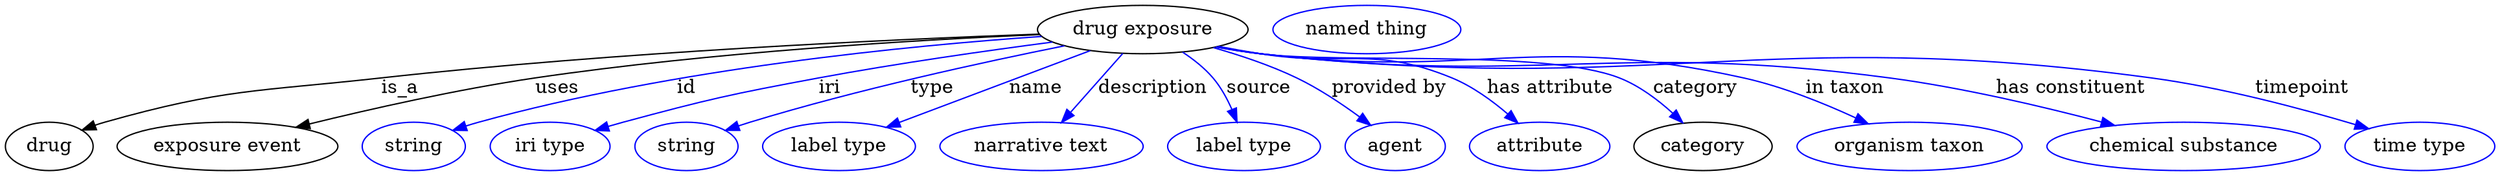 digraph {
	graph [bb="0,0,1507.2,123"];
	node [label="\N"];
	"drug exposure"	 [height=0.5,
		label="drug exposure",
		pos="693,105",
		width=1.6971];
	drug	 [height=0.5,
		pos="27,18",
		width=0.75];
	"drug exposure" -> drug	 [label=is_a,
		lp="247,61.5",
		pos="e,47.904,29.66 632.53,102.35 544.83,98.04 377.39,87.995 236,69 158.42,58.577 137.15,61.073 63,36 61.113,35.362 59.201,34.643 57.291,\
33.869"];
	"exposure event"	 [height=0.5,
		pos="136,18",
		width=1.7693];
	"drug exposure" -> "exposure event"	 [label=uses,
		lp="337,61.5",
		pos="e,178.32,31.59 632.66,102.18 559.41,98.041 432.36,88.595 325,69 278.04,60.429 225.72,45.912 188.06,34.553"];
	id	 [color=blue,
		height=0.5,
		label=string,
		pos="248,18",
		width=0.84854];
	"drug exposure" -> id	 [color=blue,
		label=id,
		lp="413.5,61.5",
		pos="e,271.81,29.63 633.58,100.7 553.36,93.603 406.8,76.006 288,36 285.75,35.241 283.45,34.4 281.15,33.507",
		style=solid];
	iri	 [color=blue,
		height=0.5,
		label="iri type",
		pos="333,18",
		width=1.011];
	"drug exposure" -> iri	 [color=blue,
		label=iri,
		lp="495.5,61.5",
		pos="e,360.9,29.734 638.54,96.74 574.97,86.264 467.18,65.888 378,36 375.47,35.152 372.88,34.238 370.27,33.287",
		style=solid];
	type	 [color=blue,
		height=0.5,
		label=string,
		pos="418,18",
		width=0.84854];
	"drug exposure" -> type	 [color=blue,
		label=type,
		lp="566,61.5",
		pos="e,441.92,29.329 645.93,93.457 597.98,81.17 521.82,60.19 458,36 455.78,35.157 453.5,34.252 451.22,33.313",
		style=solid];
	name	 [color=blue,
		height=0.5,
		label="label type",
		pos="512,18",
		width=1.2638];
	"drug exposure" -> name	 [color=blue,
		label=name,
		lp="629.5,61.5",
		pos="e,540.94,31.908 661.06,89.646 630.11,74.773 583.16,52.206 550.25,36.383",
		style=solid];
	description	 [color=blue,
		height=0.5,
		label="narrative text",
		pos="633,18",
		width=1.6068];
	"drug exposure" -> description	 [color=blue,
		label=description,
		lp="697.5,61.5",
		pos="e,645.21,35.706 680.57,86.974 672.06,74.644 660.65,58.098 651.14,44.302",
		style=solid];
	source	 [color=blue,
		height=0.5,
		label="label type",
		pos="754,18",
		width=1.2638];
	"drug exposure" -> source	 [color=blue,
		label=source,
		lp="759,61.5",
		pos="e,748.35,35.946 714.48,88.123 720.68,82.513 727.1,75.918 732,69 737.07,61.839 741.32,53.325 744.68,45.325",
		style=solid];
	"provided by"	 [color=blue,
		height=0.5,
		label=agent,
		pos="847,18",
		width=0.83048];
	"drug exposure" -> "provided by"	 [color=blue,
		label="provided by",
		lp="836,61.5",
		pos="e,830.26,32.991 733.06,91.238 748.48,85.271 765.99,77.659 781,69 795.57,60.595 810.51,49.314 822.49,39.499",
		style=solid];
	"has attribute"	 [color=blue,
		height=0.5,
		label=attribute,
		pos="935,18",
		width=1.1193];
	"drug exposure" -> "has attribute"	 [color=blue,
		label="has attribute",
		lp="931.5,61.5",
		pos="e,919.3,34.966 738.05,92.784 746.32,90.722 754.89,88.702 763,87 811.48,76.821 827.87,89.439 873,69 887.3,62.522 901.02,51.869 911.91,\
41.97",
		style=solid];
	category	 [height=0.5,
		pos="1034,18",
		width=1.1374];
	"drug exposure" -> category	 [color=blue,
		label=category,
		lp="1018.5,61.5",
		pos="e,1018.3,34.633 737.2,92.463 745.71,90.383 754.59,88.439 763,87 853.59,71.504 883.52,102.77 969,69 984.5,62.877 999.32,51.807 1010.9,\
41.541",
		style=solid];
	"in taxon"	 [color=blue,
		height=0.5,
		label="organism taxon",
		pos="1159,18",
		width=1.8234];
	"drug exposure" -> "in taxon"	 [color=blue,
		label="in taxon",
		lp="1110.5,61.5",
		pos="e,1130.3,34.449 736.8,92.393 745.42,90.293 754.45,88.359 763,87 887.47,67.219 923.69,99.416 1046,69 1072.2,62.484 1099.9,50.109 \
1121.2,39.181",
		style=solid];
	"has constituent"	 [color=blue,
		height=0.5,
		label="chemical substance",
		pos="1322,18",
		width=2.2026];
	"drug exposure" -> "has constituent"	 [color=blue,
		label="has constituent",
		lp="1245,61.5",
		pos="e,1278.1,33.053 736.78,92.288 745.41,90.197 754.44,88.293 763,87 927.55,62.149 972.67,95.273 1137,69 1182,61.812 1231.6,47.766 1268.2,\
36.232",
		style=solid];
	timepoint	 [color=blue,
		height=0.5,
		label="time type",
		pos="1463,18",
		width=1.2277];
	"drug exposure" -> timepoint	 [color=blue,
		label=timepoint,
		lp="1379.5,61.5",
		pos="e,1430.8,30.372 736.39,92.283 745.13,90.164 754.31,88.251 763,87 994.97,53.62 1058.3,104.31 1290,69 1335.8,62.022 1386.4,46.084 \
1421,33.868",
		style=solid];
	"named thing_category"	 [color=blue,
		height=0.5,
		label="named thing",
		pos="827,105",
		width=1.5346];
}
